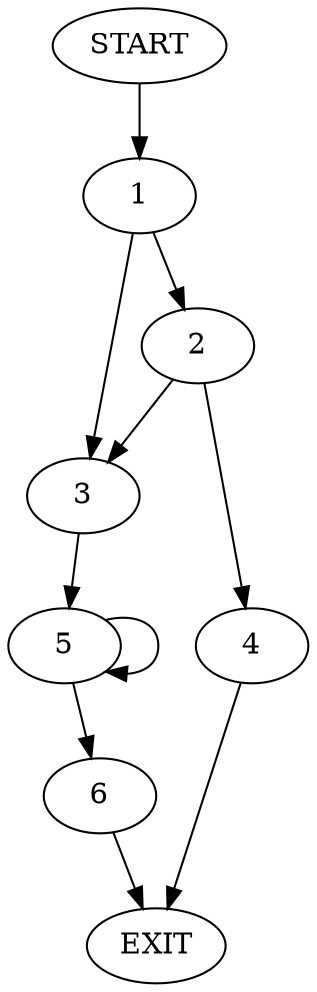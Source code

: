 digraph {
0 [label="START"]
7 [label="EXIT"]
0 -> 1
1 -> 2
1 -> 3
2 -> 3
2 -> 4
3 -> 5
4 -> 7
5 -> 5
5 -> 6
6 -> 7
}
